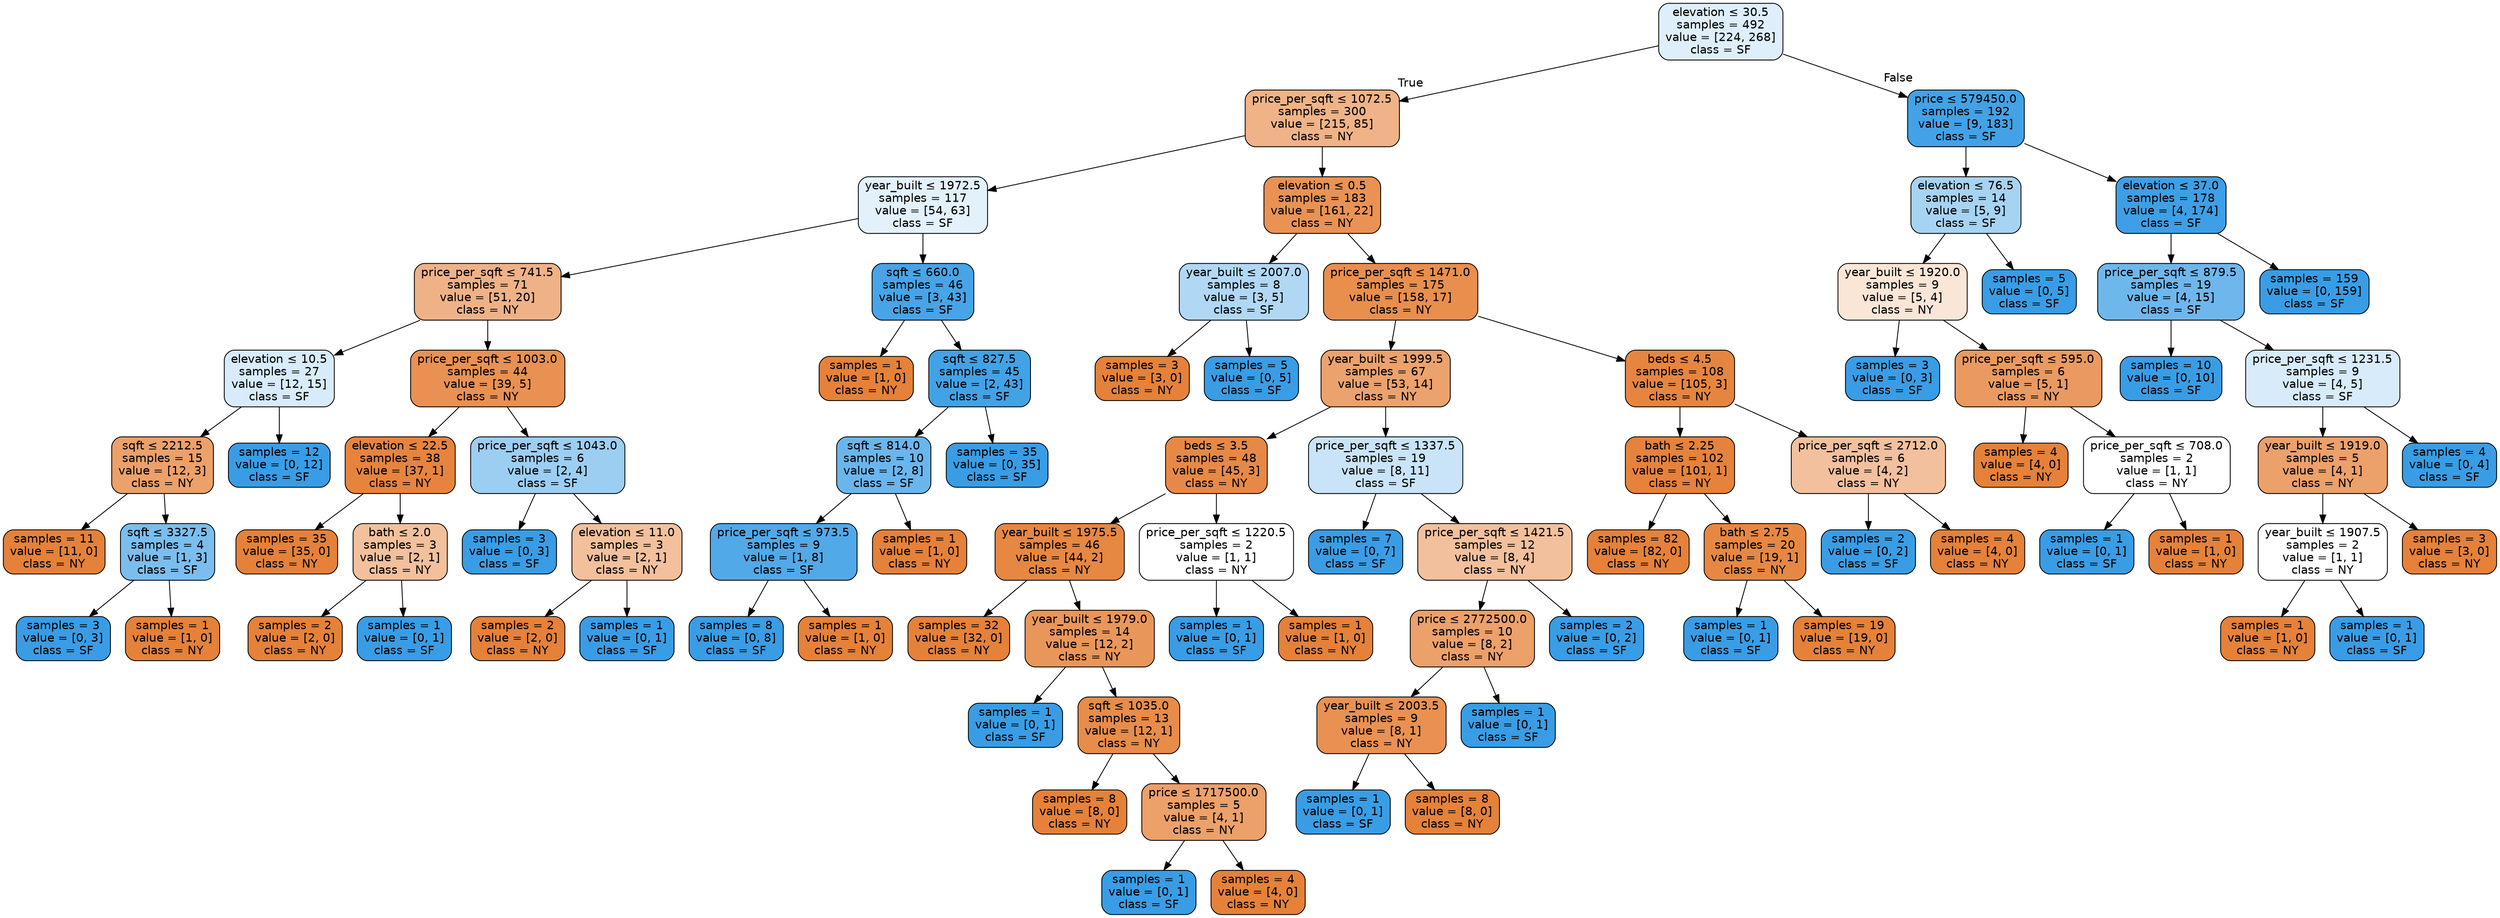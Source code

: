 digraph Tree {
node [shape=box, style="filled, rounded", color="black", fontname=helvetica] ;
edge [fontname=helvetica] ;
0 [label=<elevation &le; 30.5<br/>samples = 492<br/>value = [224, 268]<br/>class = SF>, fillcolor="#deeffb"] ;
1 [label=<price_per_sqft &le; 1072.5<br/>samples = 300<br/>value = [215, 85]<br/>class = NY>, fillcolor="#efb387"] ;
0 -> 1 [labeldistance=2.5, labelangle=45, headlabel="True"] ;
2 [label=<year_built &le; 1972.5<br/>samples = 117<br/>value = [54, 63]<br/>class = SF>, fillcolor="#e3f1fb"] ;
1 -> 2 ;
3 [label=<price_per_sqft &le; 741.5<br/>samples = 71<br/>value = [51, 20]<br/>class = NY>, fillcolor="#efb287"] ;
2 -> 3 ;
4 [label=<elevation &le; 10.5<br/>samples = 27<br/>value = [12, 15]<br/>class = SF>, fillcolor="#d7ebfa"] ;
3 -> 4 ;
5 [label=<sqft &le; 2212.5<br/>samples = 15<br/>value = [12, 3]<br/>class = NY>, fillcolor="#eca06a"] ;
4 -> 5 ;
6 [label=<samples = 11<br/>value = [11, 0]<br/>class = NY>, fillcolor="#e58139"] ;
5 -> 6 ;
7 [label=<sqft &le; 3327.5<br/>samples = 4<br/>value = [1, 3]<br/>class = SF>, fillcolor="#7bbeee"] ;
5 -> 7 ;
8 [label=<samples = 3<br/>value = [0, 3]<br/>class = SF>, fillcolor="#399de5"] ;
7 -> 8 ;
9 [label=<samples = 1<br/>value = [1, 0]<br/>class = NY>, fillcolor="#e58139"] ;
7 -> 9 ;
10 [label=<samples = 12<br/>value = [0, 12]<br/>class = SF>, fillcolor="#399de5"] ;
4 -> 10 ;
11 [label=<price_per_sqft &le; 1003.0<br/>samples = 44<br/>value = [39, 5]<br/>class = NY>, fillcolor="#e89152"] ;
3 -> 11 ;
12 [label=<elevation &le; 22.5<br/>samples = 38<br/>value = [37, 1]<br/>class = NY>, fillcolor="#e6843e"] ;
11 -> 12 ;
13 [label=<samples = 35<br/>value = [35, 0]<br/>class = NY>, fillcolor="#e58139"] ;
12 -> 13 ;
14 [label=<bath &le; 2.0<br/>samples = 3<br/>value = [2, 1]<br/>class = NY>, fillcolor="#f2c09c"] ;
12 -> 14 ;
15 [label=<samples = 2<br/>value = [2, 0]<br/>class = NY>, fillcolor="#e58139"] ;
14 -> 15 ;
16 [label=<samples = 1<br/>value = [0, 1]<br/>class = SF>, fillcolor="#399de5"] ;
14 -> 16 ;
17 [label=<price_per_sqft &le; 1043.0<br/>samples = 6<br/>value = [2, 4]<br/>class = SF>, fillcolor="#9ccef2"] ;
11 -> 17 ;
18 [label=<samples = 3<br/>value = [0, 3]<br/>class = SF>, fillcolor="#399de5"] ;
17 -> 18 ;
19 [label=<elevation &le; 11.0<br/>samples = 3<br/>value = [2, 1]<br/>class = NY>, fillcolor="#f2c09c"] ;
17 -> 19 ;
20 [label=<samples = 2<br/>value = [2, 0]<br/>class = NY>, fillcolor="#e58139"] ;
19 -> 20 ;
21 [label=<samples = 1<br/>value = [0, 1]<br/>class = SF>, fillcolor="#399de5"] ;
19 -> 21 ;
22 [label=<sqft &le; 660.0<br/>samples = 46<br/>value = [3, 43]<br/>class = SF>, fillcolor="#47a4e7"] ;
2 -> 22 ;
23 [label=<samples = 1<br/>value = [1, 0]<br/>class = NY>, fillcolor="#e58139"] ;
22 -> 23 ;
24 [label=<sqft &le; 827.5<br/>samples = 45<br/>value = [2, 43]<br/>class = SF>, fillcolor="#42a2e6"] ;
22 -> 24 ;
25 [label=<sqft &le; 814.0<br/>samples = 10<br/>value = [2, 8]<br/>class = SF>, fillcolor="#6ab6ec"] ;
24 -> 25 ;
26 [label=<price_per_sqft &le; 973.5<br/>samples = 9<br/>value = [1, 8]<br/>class = SF>, fillcolor="#52a9e8"] ;
25 -> 26 ;
27 [label=<samples = 8<br/>value = [0, 8]<br/>class = SF>, fillcolor="#399de5"] ;
26 -> 27 ;
28 [label=<samples = 1<br/>value = [1, 0]<br/>class = NY>, fillcolor="#e58139"] ;
26 -> 28 ;
29 [label=<samples = 1<br/>value = [1, 0]<br/>class = NY>, fillcolor="#e58139"] ;
25 -> 29 ;
30 [label=<samples = 35<br/>value = [0, 35]<br/>class = SF>, fillcolor="#399de5"] ;
24 -> 30 ;
31 [label=<elevation &le; 0.5<br/>samples = 183<br/>value = [161, 22]<br/>class = NY>, fillcolor="#e99254"] ;
1 -> 31 ;
32 [label=<year_built &le; 2007.0<br/>samples = 8<br/>value = [3, 5]<br/>class = SF>, fillcolor="#b0d8f5"] ;
31 -> 32 ;
33 [label=<samples = 3<br/>value = [3, 0]<br/>class = NY>, fillcolor="#e58139"] ;
32 -> 33 ;
34 [label=<samples = 5<br/>value = [0, 5]<br/>class = SF>, fillcolor="#399de5"] ;
32 -> 34 ;
35 [label=<price_per_sqft &le; 1471.0<br/>samples = 175<br/>value = [158, 17]<br/>class = NY>, fillcolor="#e88f4e"] ;
31 -> 35 ;
36 [label=<year_built &le; 1999.5<br/>samples = 67<br/>value = [53, 14]<br/>class = NY>, fillcolor="#eca26d"] ;
35 -> 36 ;
37 [label=<beds &le; 3.5<br/>samples = 48<br/>value = [45, 3]<br/>class = NY>, fillcolor="#e78946"] ;
36 -> 37 ;
38 [label=<year_built &le; 1975.5<br/>samples = 46<br/>value = [44, 2]<br/>class = NY>, fillcolor="#e68742"] ;
37 -> 38 ;
39 [label=<samples = 32<br/>value = [32, 0]<br/>class = NY>, fillcolor="#e58139"] ;
38 -> 39 ;
40 [label=<year_built &le; 1979.0<br/>samples = 14<br/>value = [12, 2]<br/>class = NY>, fillcolor="#e9965a"] ;
38 -> 40 ;
41 [label=<samples = 1<br/>value = [0, 1]<br/>class = SF>, fillcolor="#399de5"] ;
40 -> 41 ;
42 [label=<sqft &le; 1035.0<br/>samples = 13<br/>value = [12, 1]<br/>class = NY>, fillcolor="#e78c49"] ;
40 -> 42 ;
43 [label=<samples = 8<br/>value = [8, 0]<br/>class = NY>, fillcolor="#e58139"] ;
42 -> 43 ;
44 [label=<price &le; 1717500.0<br/>samples = 5<br/>value = [4, 1]<br/>class = NY>, fillcolor="#eca06a"] ;
42 -> 44 ;
45 [label=<samples = 1<br/>value = [0, 1]<br/>class = SF>, fillcolor="#399de5"] ;
44 -> 45 ;
46 [label=<samples = 4<br/>value = [4, 0]<br/>class = NY>, fillcolor="#e58139"] ;
44 -> 46 ;
47 [label=<price_per_sqft &le; 1220.5<br/>samples = 2<br/>value = [1, 1]<br/>class = NY>, fillcolor="#ffffff"] ;
37 -> 47 ;
48 [label=<samples = 1<br/>value = [0, 1]<br/>class = SF>, fillcolor="#399de5"] ;
47 -> 48 ;
49 [label=<samples = 1<br/>value = [1, 0]<br/>class = NY>, fillcolor="#e58139"] ;
47 -> 49 ;
50 [label=<price_per_sqft &le; 1337.5<br/>samples = 19<br/>value = [8, 11]<br/>class = SF>, fillcolor="#c9e4f8"] ;
36 -> 50 ;
51 [label=<samples = 7<br/>value = [0, 7]<br/>class = SF>, fillcolor="#399de5"] ;
50 -> 51 ;
52 [label=<price_per_sqft &le; 1421.5<br/>samples = 12<br/>value = [8, 4]<br/>class = NY>, fillcolor="#f2c09c"] ;
50 -> 52 ;
53 [label=<price &le; 2772500.0<br/>samples = 10<br/>value = [8, 2]<br/>class = NY>, fillcolor="#eca06a"] ;
52 -> 53 ;
54 [label=<year_built &le; 2003.5<br/>samples = 9<br/>value = [8, 1]<br/>class = NY>, fillcolor="#e89152"] ;
53 -> 54 ;
55 [label=<samples = 1<br/>value = [0, 1]<br/>class = SF>, fillcolor="#399de5"] ;
54 -> 55 ;
56 [label=<samples = 8<br/>value = [8, 0]<br/>class = NY>, fillcolor="#e58139"] ;
54 -> 56 ;
57 [label=<samples = 1<br/>value = [0, 1]<br/>class = SF>, fillcolor="#399de5"] ;
53 -> 57 ;
58 [label=<samples = 2<br/>value = [0, 2]<br/>class = SF>, fillcolor="#399de5"] ;
52 -> 58 ;
59 [label=<beds &le; 4.5<br/>samples = 108<br/>value = [105, 3]<br/>class = NY>, fillcolor="#e6853f"] ;
35 -> 59 ;
60 [label=<bath &le; 2.25<br/>samples = 102<br/>value = [101, 1]<br/>class = NY>, fillcolor="#e5823b"] ;
59 -> 60 ;
61 [label=<samples = 82<br/>value = [82, 0]<br/>class = NY>, fillcolor="#e58139"] ;
60 -> 61 ;
62 [label=<bath &le; 2.75<br/>samples = 20<br/>value = [19, 1]<br/>class = NY>, fillcolor="#e68843"] ;
60 -> 62 ;
63 [label=<samples = 1<br/>value = [0, 1]<br/>class = SF>, fillcolor="#399de5"] ;
62 -> 63 ;
64 [label=<samples = 19<br/>value = [19, 0]<br/>class = NY>, fillcolor="#e58139"] ;
62 -> 64 ;
65 [label=<price_per_sqft &le; 2712.0<br/>samples = 6<br/>value = [4, 2]<br/>class = NY>, fillcolor="#f2c09c"] ;
59 -> 65 ;
66 [label=<samples = 2<br/>value = [0, 2]<br/>class = SF>, fillcolor="#399de5"] ;
65 -> 66 ;
67 [label=<samples = 4<br/>value = [4, 0]<br/>class = NY>, fillcolor="#e58139"] ;
65 -> 67 ;
68 [label=<price &le; 579450.0<br/>samples = 192<br/>value = [9, 183]<br/>class = SF>, fillcolor="#43a2e6"] ;
0 -> 68 [labeldistance=2.5, labelangle=-45, headlabel="False"] ;
69 [label=<elevation &le; 76.5<br/>samples = 14<br/>value = [5, 9]<br/>class = SF>, fillcolor="#a7d3f3"] ;
68 -> 69 ;
70 [label=<year_built &le; 1920.0<br/>samples = 9<br/>value = [5, 4]<br/>class = NY>, fillcolor="#fae6d7"] ;
69 -> 70 ;
71 [label=<samples = 3<br/>value = [0, 3]<br/>class = SF>, fillcolor="#399de5"] ;
70 -> 71 ;
72 [label=<price_per_sqft &le; 595.0<br/>samples = 6<br/>value = [5, 1]<br/>class = NY>, fillcolor="#ea9a61"] ;
70 -> 72 ;
73 [label=<samples = 4<br/>value = [4, 0]<br/>class = NY>, fillcolor="#e58139"] ;
72 -> 73 ;
74 [label=<price_per_sqft &le; 708.0<br/>samples = 2<br/>value = [1, 1]<br/>class = NY>, fillcolor="#ffffff"] ;
72 -> 74 ;
75 [label=<samples = 1<br/>value = [0, 1]<br/>class = SF>, fillcolor="#399de5"] ;
74 -> 75 ;
76 [label=<samples = 1<br/>value = [1, 0]<br/>class = NY>, fillcolor="#e58139"] ;
74 -> 76 ;
77 [label=<samples = 5<br/>value = [0, 5]<br/>class = SF>, fillcolor="#399de5"] ;
69 -> 77 ;
78 [label=<elevation &le; 37.0<br/>samples = 178<br/>value = [4, 174]<br/>class = SF>, fillcolor="#3e9fe6"] ;
68 -> 78 ;
79 [label=<price_per_sqft &le; 879.5<br/>samples = 19<br/>value = [4, 15]<br/>class = SF>, fillcolor="#6eb7ec"] ;
78 -> 79 ;
80 [label=<samples = 10<br/>value = [0, 10]<br/>class = SF>, fillcolor="#399de5"] ;
79 -> 80 ;
81 [label=<price_per_sqft &le; 1231.5<br/>samples = 9<br/>value = [4, 5]<br/>class = SF>, fillcolor="#d7ebfa"] ;
79 -> 81 ;
82 [label=<year_built &le; 1919.0<br/>samples = 5<br/>value = [4, 1]<br/>class = NY>, fillcolor="#eca06a"] ;
81 -> 82 ;
83 [label=<year_built &le; 1907.5<br/>samples = 2<br/>value = [1, 1]<br/>class = NY>, fillcolor="#ffffff"] ;
82 -> 83 ;
84 [label=<samples = 1<br/>value = [1, 0]<br/>class = NY>, fillcolor="#e58139"] ;
83 -> 84 ;
85 [label=<samples = 1<br/>value = [0, 1]<br/>class = SF>, fillcolor="#399de5"] ;
83 -> 85 ;
86 [label=<samples = 3<br/>value = [3, 0]<br/>class = NY>, fillcolor="#e58139"] ;
82 -> 86 ;
87 [label=<samples = 4<br/>value = [0, 4]<br/>class = SF>, fillcolor="#399de5"] ;
81 -> 87 ;
88 [label=<samples = 159<br/>value = [0, 159]<br/>class = SF>, fillcolor="#399de5"] ;
78 -> 88 ;
}
